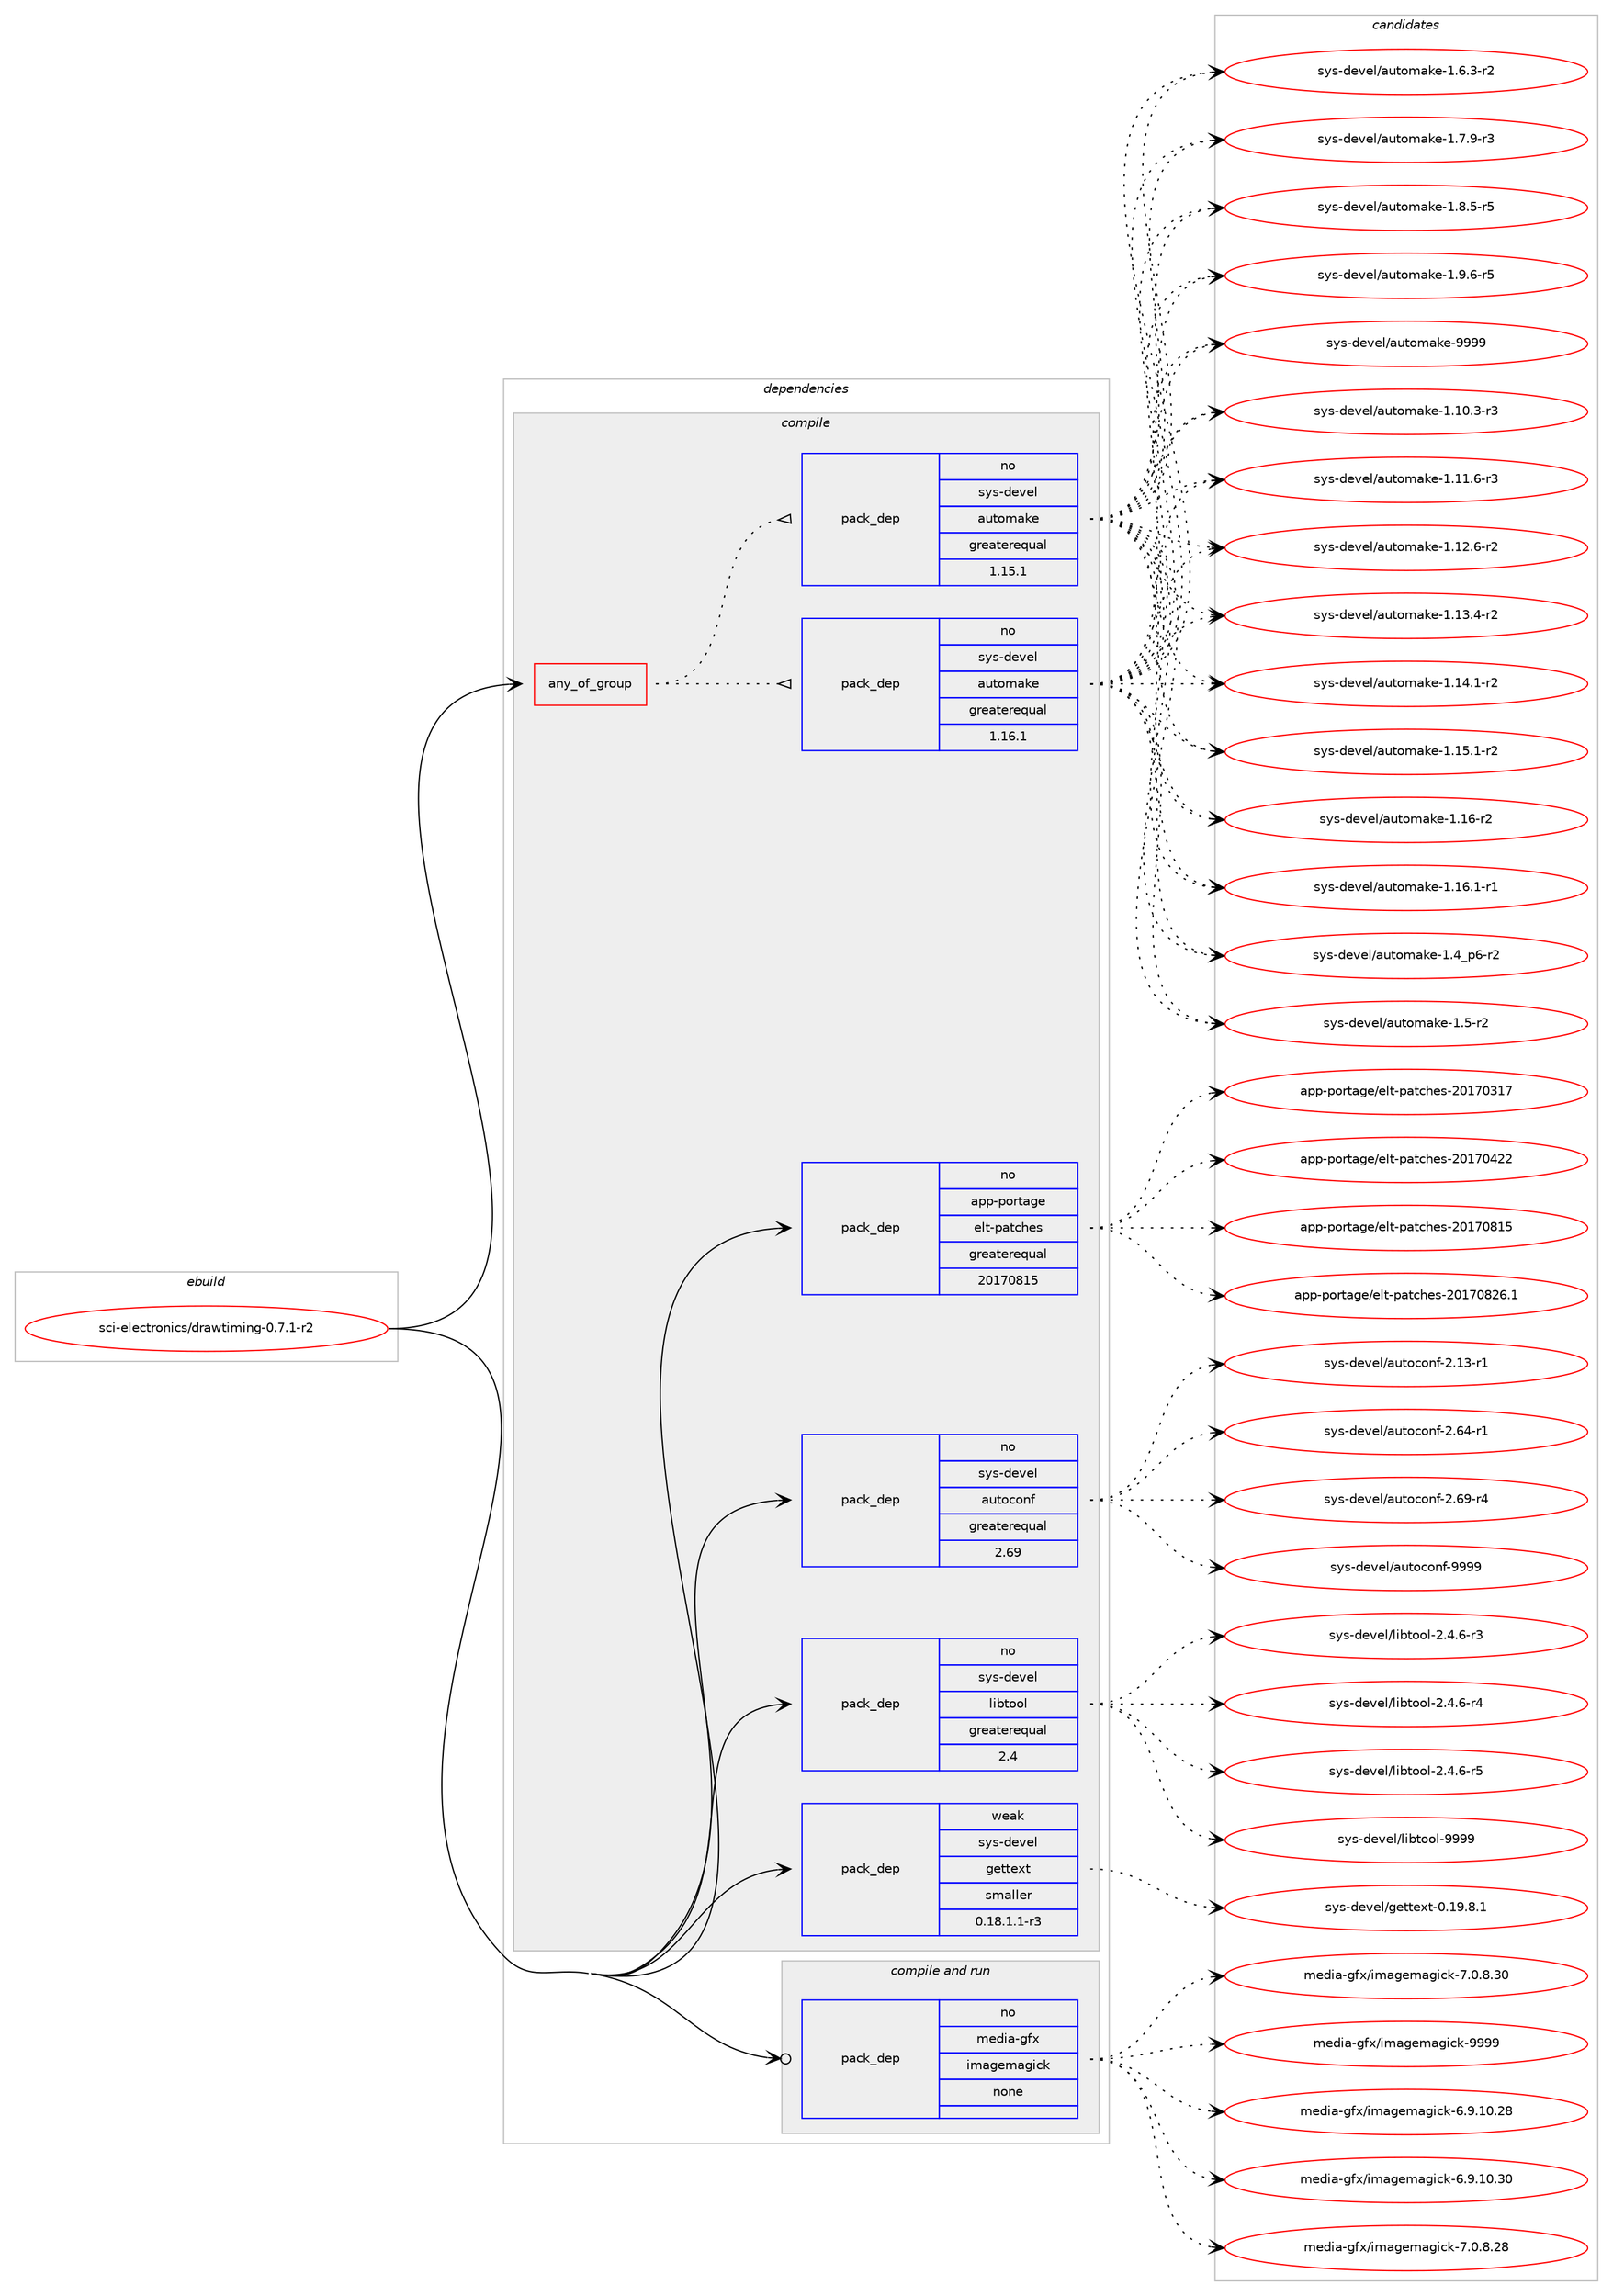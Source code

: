 digraph prolog {

# *************
# Graph options
# *************

newrank=true;
concentrate=true;
compound=true;
graph [rankdir=LR,fontname=Helvetica,fontsize=10,ranksep=1.5];#, ranksep=2.5, nodesep=0.2];
edge  [arrowhead=vee];
node  [fontname=Helvetica,fontsize=10];

# **********
# The ebuild
# **********

subgraph cluster_leftcol {
color=gray;
rank=same;
label=<<i>ebuild</i>>;
id [label="sci-electronics/drawtiming-0.7.1-r2", color=red, width=4, href="../sci-electronics/drawtiming-0.7.1-r2.svg"];
}

# ****************
# The dependencies
# ****************

subgraph cluster_midcol {
color=gray;
label=<<i>dependencies</i>>;
subgraph cluster_compile {
fillcolor="#eeeeee";
style=filled;
label=<<i>compile</i>>;
subgraph any26810 {
dependency1689096 [label=<<TABLE BORDER="0" CELLBORDER="1" CELLSPACING="0" CELLPADDING="4"><TR><TD CELLPADDING="10">any_of_group</TD></TR></TABLE>>, shape=none, color=red];subgraph pack1208883 {
dependency1689097 [label=<<TABLE BORDER="0" CELLBORDER="1" CELLSPACING="0" CELLPADDING="4" WIDTH="220"><TR><TD ROWSPAN="6" CELLPADDING="30">pack_dep</TD></TR><TR><TD WIDTH="110">no</TD></TR><TR><TD>sys-devel</TD></TR><TR><TD>automake</TD></TR><TR><TD>greaterequal</TD></TR><TR><TD>1.16.1</TD></TR></TABLE>>, shape=none, color=blue];
}
dependency1689096:e -> dependency1689097:w [weight=20,style="dotted",arrowhead="oinv"];
subgraph pack1208884 {
dependency1689098 [label=<<TABLE BORDER="0" CELLBORDER="1" CELLSPACING="0" CELLPADDING="4" WIDTH="220"><TR><TD ROWSPAN="6" CELLPADDING="30">pack_dep</TD></TR><TR><TD WIDTH="110">no</TD></TR><TR><TD>sys-devel</TD></TR><TR><TD>automake</TD></TR><TR><TD>greaterequal</TD></TR><TR><TD>1.15.1</TD></TR></TABLE>>, shape=none, color=blue];
}
dependency1689096:e -> dependency1689098:w [weight=20,style="dotted",arrowhead="oinv"];
}
id:e -> dependency1689096:w [weight=20,style="solid",arrowhead="vee"];
subgraph pack1208885 {
dependency1689099 [label=<<TABLE BORDER="0" CELLBORDER="1" CELLSPACING="0" CELLPADDING="4" WIDTH="220"><TR><TD ROWSPAN="6" CELLPADDING="30">pack_dep</TD></TR><TR><TD WIDTH="110">no</TD></TR><TR><TD>app-portage</TD></TR><TR><TD>elt-patches</TD></TR><TR><TD>greaterequal</TD></TR><TR><TD>20170815</TD></TR></TABLE>>, shape=none, color=blue];
}
id:e -> dependency1689099:w [weight=20,style="solid",arrowhead="vee"];
subgraph pack1208886 {
dependency1689100 [label=<<TABLE BORDER="0" CELLBORDER="1" CELLSPACING="0" CELLPADDING="4" WIDTH="220"><TR><TD ROWSPAN="6" CELLPADDING="30">pack_dep</TD></TR><TR><TD WIDTH="110">no</TD></TR><TR><TD>sys-devel</TD></TR><TR><TD>autoconf</TD></TR><TR><TD>greaterequal</TD></TR><TR><TD>2.69</TD></TR></TABLE>>, shape=none, color=blue];
}
id:e -> dependency1689100:w [weight=20,style="solid",arrowhead="vee"];
subgraph pack1208887 {
dependency1689101 [label=<<TABLE BORDER="0" CELLBORDER="1" CELLSPACING="0" CELLPADDING="4" WIDTH="220"><TR><TD ROWSPAN="6" CELLPADDING="30">pack_dep</TD></TR><TR><TD WIDTH="110">no</TD></TR><TR><TD>sys-devel</TD></TR><TR><TD>libtool</TD></TR><TR><TD>greaterequal</TD></TR><TR><TD>2.4</TD></TR></TABLE>>, shape=none, color=blue];
}
id:e -> dependency1689101:w [weight=20,style="solid",arrowhead="vee"];
subgraph pack1208888 {
dependency1689102 [label=<<TABLE BORDER="0" CELLBORDER="1" CELLSPACING="0" CELLPADDING="4" WIDTH="220"><TR><TD ROWSPAN="6" CELLPADDING="30">pack_dep</TD></TR><TR><TD WIDTH="110">weak</TD></TR><TR><TD>sys-devel</TD></TR><TR><TD>gettext</TD></TR><TR><TD>smaller</TD></TR><TR><TD>0.18.1.1-r3</TD></TR></TABLE>>, shape=none, color=blue];
}
id:e -> dependency1689102:w [weight=20,style="solid",arrowhead="vee"];
}
subgraph cluster_compileandrun {
fillcolor="#eeeeee";
style=filled;
label=<<i>compile and run</i>>;
subgraph pack1208889 {
dependency1689103 [label=<<TABLE BORDER="0" CELLBORDER="1" CELLSPACING="0" CELLPADDING="4" WIDTH="220"><TR><TD ROWSPAN="6" CELLPADDING="30">pack_dep</TD></TR><TR><TD WIDTH="110">no</TD></TR><TR><TD>media-gfx</TD></TR><TR><TD>imagemagick</TD></TR><TR><TD>none</TD></TR><TR><TD></TD></TR></TABLE>>, shape=none, color=blue];
}
id:e -> dependency1689103:w [weight=20,style="solid",arrowhead="odotvee"];
}
subgraph cluster_run {
fillcolor="#eeeeee";
style=filled;
label=<<i>run</i>>;
}
}

# **************
# The candidates
# **************

subgraph cluster_choices {
rank=same;
color=gray;
label=<<i>candidates</i>>;

subgraph choice1208883 {
color=black;
nodesep=1;
choice11512111545100101118101108479711711611110997107101454946494846514511451 [label="sys-devel/automake-1.10.3-r3", color=red, width=4,href="../sys-devel/automake-1.10.3-r3.svg"];
choice11512111545100101118101108479711711611110997107101454946494946544511451 [label="sys-devel/automake-1.11.6-r3", color=red, width=4,href="../sys-devel/automake-1.11.6-r3.svg"];
choice11512111545100101118101108479711711611110997107101454946495046544511450 [label="sys-devel/automake-1.12.6-r2", color=red, width=4,href="../sys-devel/automake-1.12.6-r2.svg"];
choice11512111545100101118101108479711711611110997107101454946495146524511450 [label="sys-devel/automake-1.13.4-r2", color=red, width=4,href="../sys-devel/automake-1.13.4-r2.svg"];
choice11512111545100101118101108479711711611110997107101454946495246494511450 [label="sys-devel/automake-1.14.1-r2", color=red, width=4,href="../sys-devel/automake-1.14.1-r2.svg"];
choice11512111545100101118101108479711711611110997107101454946495346494511450 [label="sys-devel/automake-1.15.1-r2", color=red, width=4,href="../sys-devel/automake-1.15.1-r2.svg"];
choice1151211154510010111810110847971171161111099710710145494649544511450 [label="sys-devel/automake-1.16-r2", color=red, width=4,href="../sys-devel/automake-1.16-r2.svg"];
choice11512111545100101118101108479711711611110997107101454946495446494511449 [label="sys-devel/automake-1.16.1-r1", color=red, width=4,href="../sys-devel/automake-1.16.1-r1.svg"];
choice115121115451001011181011084797117116111109971071014549465295112544511450 [label="sys-devel/automake-1.4_p6-r2", color=red, width=4,href="../sys-devel/automake-1.4_p6-r2.svg"];
choice11512111545100101118101108479711711611110997107101454946534511450 [label="sys-devel/automake-1.5-r2", color=red, width=4,href="../sys-devel/automake-1.5-r2.svg"];
choice115121115451001011181011084797117116111109971071014549465446514511450 [label="sys-devel/automake-1.6.3-r2", color=red, width=4,href="../sys-devel/automake-1.6.3-r2.svg"];
choice115121115451001011181011084797117116111109971071014549465546574511451 [label="sys-devel/automake-1.7.9-r3", color=red, width=4,href="../sys-devel/automake-1.7.9-r3.svg"];
choice115121115451001011181011084797117116111109971071014549465646534511453 [label="sys-devel/automake-1.8.5-r5", color=red, width=4,href="../sys-devel/automake-1.8.5-r5.svg"];
choice115121115451001011181011084797117116111109971071014549465746544511453 [label="sys-devel/automake-1.9.6-r5", color=red, width=4,href="../sys-devel/automake-1.9.6-r5.svg"];
choice115121115451001011181011084797117116111109971071014557575757 [label="sys-devel/automake-9999", color=red, width=4,href="../sys-devel/automake-9999.svg"];
dependency1689097:e -> choice11512111545100101118101108479711711611110997107101454946494846514511451:w [style=dotted,weight="100"];
dependency1689097:e -> choice11512111545100101118101108479711711611110997107101454946494946544511451:w [style=dotted,weight="100"];
dependency1689097:e -> choice11512111545100101118101108479711711611110997107101454946495046544511450:w [style=dotted,weight="100"];
dependency1689097:e -> choice11512111545100101118101108479711711611110997107101454946495146524511450:w [style=dotted,weight="100"];
dependency1689097:e -> choice11512111545100101118101108479711711611110997107101454946495246494511450:w [style=dotted,weight="100"];
dependency1689097:e -> choice11512111545100101118101108479711711611110997107101454946495346494511450:w [style=dotted,weight="100"];
dependency1689097:e -> choice1151211154510010111810110847971171161111099710710145494649544511450:w [style=dotted,weight="100"];
dependency1689097:e -> choice11512111545100101118101108479711711611110997107101454946495446494511449:w [style=dotted,weight="100"];
dependency1689097:e -> choice115121115451001011181011084797117116111109971071014549465295112544511450:w [style=dotted,weight="100"];
dependency1689097:e -> choice11512111545100101118101108479711711611110997107101454946534511450:w [style=dotted,weight="100"];
dependency1689097:e -> choice115121115451001011181011084797117116111109971071014549465446514511450:w [style=dotted,weight="100"];
dependency1689097:e -> choice115121115451001011181011084797117116111109971071014549465546574511451:w [style=dotted,weight="100"];
dependency1689097:e -> choice115121115451001011181011084797117116111109971071014549465646534511453:w [style=dotted,weight="100"];
dependency1689097:e -> choice115121115451001011181011084797117116111109971071014549465746544511453:w [style=dotted,weight="100"];
dependency1689097:e -> choice115121115451001011181011084797117116111109971071014557575757:w [style=dotted,weight="100"];
}
subgraph choice1208884 {
color=black;
nodesep=1;
choice11512111545100101118101108479711711611110997107101454946494846514511451 [label="sys-devel/automake-1.10.3-r3", color=red, width=4,href="../sys-devel/automake-1.10.3-r3.svg"];
choice11512111545100101118101108479711711611110997107101454946494946544511451 [label="sys-devel/automake-1.11.6-r3", color=red, width=4,href="../sys-devel/automake-1.11.6-r3.svg"];
choice11512111545100101118101108479711711611110997107101454946495046544511450 [label="sys-devel/automake-1.12.6-r2", color=red, width=4,href="../sys-devel/automake-1.12.6-r2.svg"];
choice11512111545100101118101108479711711611110997107101454946495146524511450 [label="sys-devel/automake-1.13.4-r2", color=red, width=4,href="../sys-devel/automake-1.13.4-r2.svg"];
choice11512111545100101118101108479711711611110997107101454946495246494511450 [label="sys-devel/automake-1.14.1-r2", color=red, width=4,href="../sys-devel/automake-1.14.1-r2.svg"];
choice11512111545100101118101108479711711611110997107101454946495346494511450 [label="sys-devel/automake-1.15.1-r2", color=red, width=4,href="../sys-devel/automake-1.15.1-r2.svg"];
choice1151211154510010111810110847971171161111099710710145494649544511450 [label="sys-devel/automake-1.16-r2", color=red, width=4,href="../sys-devel/automake-1.16-r2.svg"];
choice11512111545100101118101108479711711611110997107101454946495446494511449 [label="sys-devel/automake-1.16.1-r1", color=red, width=4,href="../sys-devel/automake-1.16.1-r1.svg"];
choice115121115451001011181011084797117116111109971071014549465295112544511450 [label="sys-devel/automake-1.4_p6-r2", color=red, width=4,href="../sys-devel/automake-1.4_p6-r2.svg"];
choice11512111545100101118101108479711711611110997107101454946534511450 [label="sys-devel/automake-1.5-r2", color=red, width=4,href="../sys-devel/automake-1.5-r2.svg"];
choice115121115451001011181011084797117116111109971071014549465446514511450 [label="sys-devel/automake-1.6.3-r2", color=red, width=4,href="../sys-devel/automake-1.6.3-r2.svg"];
choice115121115451001011181011084797117116111109971071014549465546574511451 [label="sys-devel/automake-1.7.9-r3", color=red, width=4,href="../sys-devel/automake-1.7.9-r3.svg"];
choice115121115451001011181011084797117116111109971071014549465646534511453 [label="sys-devel/automake-1.8.5-r5", color=red, width=4,href="../sys-devel/automake-1.8.5-r5.svg"];
choice115121115451001011181011084797117116111109971071014549465746544511453 [label="sys-devel/automake-1.9.6-r5", color=red, width=4,href="../sys-devel/automake-1.9.6-r5.svg"];
choice115121115451001011181011084797117116111109971071014557575757 [label="sys-devel/automake-9999", color=red, width=4,href="../sys-devel/automake-9999.svg"];
dependency1689098:e -> choice11512111545100101118101108479711711611110997107101454946494846514511451:w [style=dotted,weight="100"];
dependency1689098:e -> choice11512111545100101118101108479711711611110997107101454946494946544511451:w [style=dotted,weight="100"];
dependency1689098:e -> choice11512111545100101118101108479711711611110997107101454946495046544511450:w [style=dotted,weight="100"];
dependency1689098:e -> choice11512111545100101118101108479711711611110997107101454946495146524511450:w [style=dotted,weight="100"];
dependency1689098:e -> choice11512111545100101118101108479711711611110997107101454946495246494511450:w [style=dotted,weight="100"];
dependency1689098:e -> choice11512111545100101118101108479711711611110997107101454946495346494511450:w [style=dotted,weight="100"];
dependency1689098:e -> choice1151211154510010111810110847971171161111099710710145494649544511450:w [style=dotted,weight="100"];
dependency1689098:e -> choice11512111545100101118101108479711711611110997107101454946495446494511449:w [style=dotted,weight="100"];
dependency1689098:e -> choice115121115451001011181011084797117116111109971071014549465295112544511450:w [style=dotted,weight="100"];
dependency1689098:e -> choice11512111545100101118101108479711711611110997107101454946534511450:w [style=dotted,weight="100"];
dependency1689098:e -> choice115121115451001011181011084797117116111109971071014549465446514511450:w [style=dotted,weight="100"];
dependency1689098:e -> choice115121115451001011181011084797117116111109971071014549465546574511451:w [style=dotted,weight="100"];
dependency1689098:e -> choice115121115451001011181011084797117116111109971071014549465646534511453:w [style=dotted,weight="100"];
dependency1689098:e -> choice115121115451001011181011084797117116111109971071014549465746544511453:w [style=dotted,weight="100"];
dependency1689098:e -> choice115121115451001011181011084797117116111109971071014557575757:w [style=dotted,weight="100"];
}
subgraph choice1208885 {
color=black;
nodesep=1;
choice97112112451121111141169710310147101108116451129711699104101115455048495548514955 [label="app-portage/elt-patches-20170317", color=red, width=4,href="../app-portage/elt-patches-20170317.svg"];
choice97112112451121111141169710310147101108116451129711699104101115455048495548525050 [label="app-portage/elt-patches-20170422", color=red, width=4,href="../app-portage/elt-patches-20170422.svg"];
choice97112112451121111141169710310147101108116451129711699104101115455048495548564953 [label="app-portage/elt-patches-20170815", color=red, width=4,href="../app-portage/elt-patches-20170815.svg"];
choice971121124511211111411697103101471011081164511297116991041011154550484955485650544649 [label="app-portage/elt-patches-20170826.1", color=red, width=4,href="../app-portage/elt-patches-20170826.1.svg"];
dependency1689099:e -> choice97112112451121111141169710310147101108116451129711699104101115455048495548514955:w [style=dotted,weight="100"];
dependency1689099:e -> choice97112112451121111141169710310147101108116451129711699104101115455048495548525050:w [style=dotted,weight="100"];
dependency1689099:e -> choice97112112451121111141169710310147101108116451129711699104101115455048495548564953:w [style=dotted,weight="100"];
dependency1689099:e -> choice971121124511211111411697103101471011081164511297116991041011154550484955485650544649:w [style=dotted,weight="100"];
}
subgraph choice1208886 {
color=black;
nodesep=1;
choice1151211154510010111810110847971171161119911111010245504649514511449 [label="sys-devel/autoconf-2.13-r1", color=red, width=4,href="../sys-devel/autoconf-2.13-r1.svg"];
choice1151211154510010111810110847971171161119911111010245504654524511449 [label="sys-devel/autoconf-2.64-r1", color=red, width=4,href="../sys-devel/autoconf-2.64-r1.svg"];
choice1151211154510010111810110847971171161119911111010245504654574511452 [label="sys-devel/autoconf-2.69-r4", color=red, width=4,href="../sys-devel/autoconf-2.69-r4.svg"];
choice115121115451001011181011084797117116111991111101024557575757 [label="sys-devel/autoconf-9999", color=red, width=4,href="../sys-devel/autoconf-9999.svg"];
dependency1689100:e -> choice1151211154510010111810110847971171161119911111010245504649514511449:w [style=dotted,weight="100"];
dependency1689100:e -> choice1151211154510010111810110847971171161119911111010245504654524511449:w [style=dotted,weight="100"];
dependency1689100:e -> choice1151211154510010111810110847971171161119911111010245504654574511452:w [style=dotted,weight="100"];
dependency1689100:e -> choice115121115451001011181011084797117116111991111101024557575757:w [style=dotted,weight="100"];
}
subgraph choice1208887 {
color=black;
nodesep=1;
choice1151211154510010111810110847108105981161111111084550465246544511451 [label="sys-devel/libtool-2.4.6-r3", color=red, width=4,href="../sys-devel/libtool-2.4.6-r3.svg"];
choice1151211154510010111810110847108105981161111111084550465246544511452 [label="sys-devel/libtool-2.4.6-r4", color=red, width=4,href="../sys-devel/libtool-2.4.6-r4.svg"];
choice1151211154510010111810110847108105981161111111084550465246544511453 [label="sys-devel/libtool-2.4.6-r5", color=red, width=4,href="../sys-devel/libtool-2.4.6-r5.svg"];
choice1151211154510010111810110847108105981161111111084557575757 [label="sys-devel/libtool-9999", color=red, width=4,href="../sys-devel/libtool-9999.svg"];
dependency1689101:e -> choice1151211154510010111810110847108105981161111111084550465246544511451:w [style=dotted,weight="100"];
dependency1689101:e -> choice1151211154510010111810110847108105981161111111084550465246544511452:w [style=dotted,weight="100"];
dependency1689101:e -> choice1151211154510010111810110847108105981161111111084550465246544511453:w [style=dotted,weight="100"];
dependency1689101:e -> choice1151211154510010111810110847108105981161111111084557575757:w [style=dotted,weight="100"];
}
subgraph choice1208888 {
color=black;
nodesep=1;
choice1151211154510010111810110847103101116116101120116454846495746564649 [label="sys-devel/gettext-0.19.8.1", color=red, width=4,href="../sys-devel/gettext-0.19.8.1.svg"];
dependency1689102:e -> choice1151211154510010111810110847103101116116101120116454846495746564649:w [style=dotted,weight="100"];
}
subgraph choice1208889 {
color=black;
nodesep=1;
choice10910110010597451031021204710510997103101109971031059910745544657464948465056 [label="media-gfx/imagemagick-6.9.10.28", color=red, width=4,href="../media-gfx/imagemagick-6.9.10.28.svg"];
choice10910110010597451031021204710510997103101109971031059910745544657464948465148 [label="media-gfx/imagemagick-6.9.10.30", color=red, width=4,href="../media-gfx/imagemagick-6.9.10.30.svg"];
choice109101100105974510310212047105109971031011099710310599107455546484656465056 [label="media-gfx/imagemagick-7.0.8.28", color=red, width=4,href="../media-gfx/imagemagick-7.0.8.28.svg"];
choice109101100105974510310212047105109971031011099710310599107455546484656465148 [label="media-gfx/imagemagick-7.0.8.30", color=red, width=4,href="../media-gfx/imagemagick-7.0.8.30.svg"];
choice1091011001059745103102120471051099710310110997103105991074557575757 [label="media-gfx/imagemagick-9999", color=red, width=4,href="../media-gfx/imagemagick-9999.svg"];
dependency1689103:e -> choice10910110010597451031021204710510997103101109971031059910745544657464948465056:w [style=dotted,weight="100"];
dependency1689103:e -> choice10910110010597451031021204710510997103101109971031059910745544657464948465148:w [style=dotted,weight="100"];
dependency1689103:e -> choice109101100105974510310212047105109971031011099710310599107455546484656465056:w [style=dotted,weight="100"];
dependency1689103:e -> choice109101100105974510310212047105109971031011099710310599107455546484656465148:w [style=dotted,weight="100"];
dependency1689103:e -> choice1091011001059745103102120471051099710310110997103105991074557575757:w [style=dotted,weight="100"];
}
}

}
